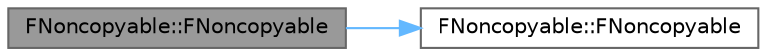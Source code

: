 digraph "FNoncopyable::FNoncopyable"
{
 // INTERACTIVE_SVG=YES
 // LATEX_PDF_SIZE
  bgcolor="transparent";
  edge [fontname=Helvetica,fontsize=10,labelfontname=Helvetica,labelfontsize=10];
  node [fontname=Helvetica,fontsize=10,shape=box,height=0.2,width=0.4];
  rankdir="LR";
  Node1 [id="Node000001",label="FNoncopyable::FNoncopyable",height=0.2,width=0.4,color="gray40", fillcolor="grey60", style="filled", fontcolor="black",tooltip=" "];
  Node1 -> Node2 [id="edge1_Node000001_Node000002",color="steelblue1",style="solid",tooltip=" "];
  Node2 [id="Node000002",label="FNoncopyable::FNoncopyable",height=0.2,width=0.4,color="grey40", fillcolor="white", style="filled",URL="$d6/d41/classFNoncopyable.html#a256aa4e133cdbbf9034696335239128a",tooltip=" "];
}
